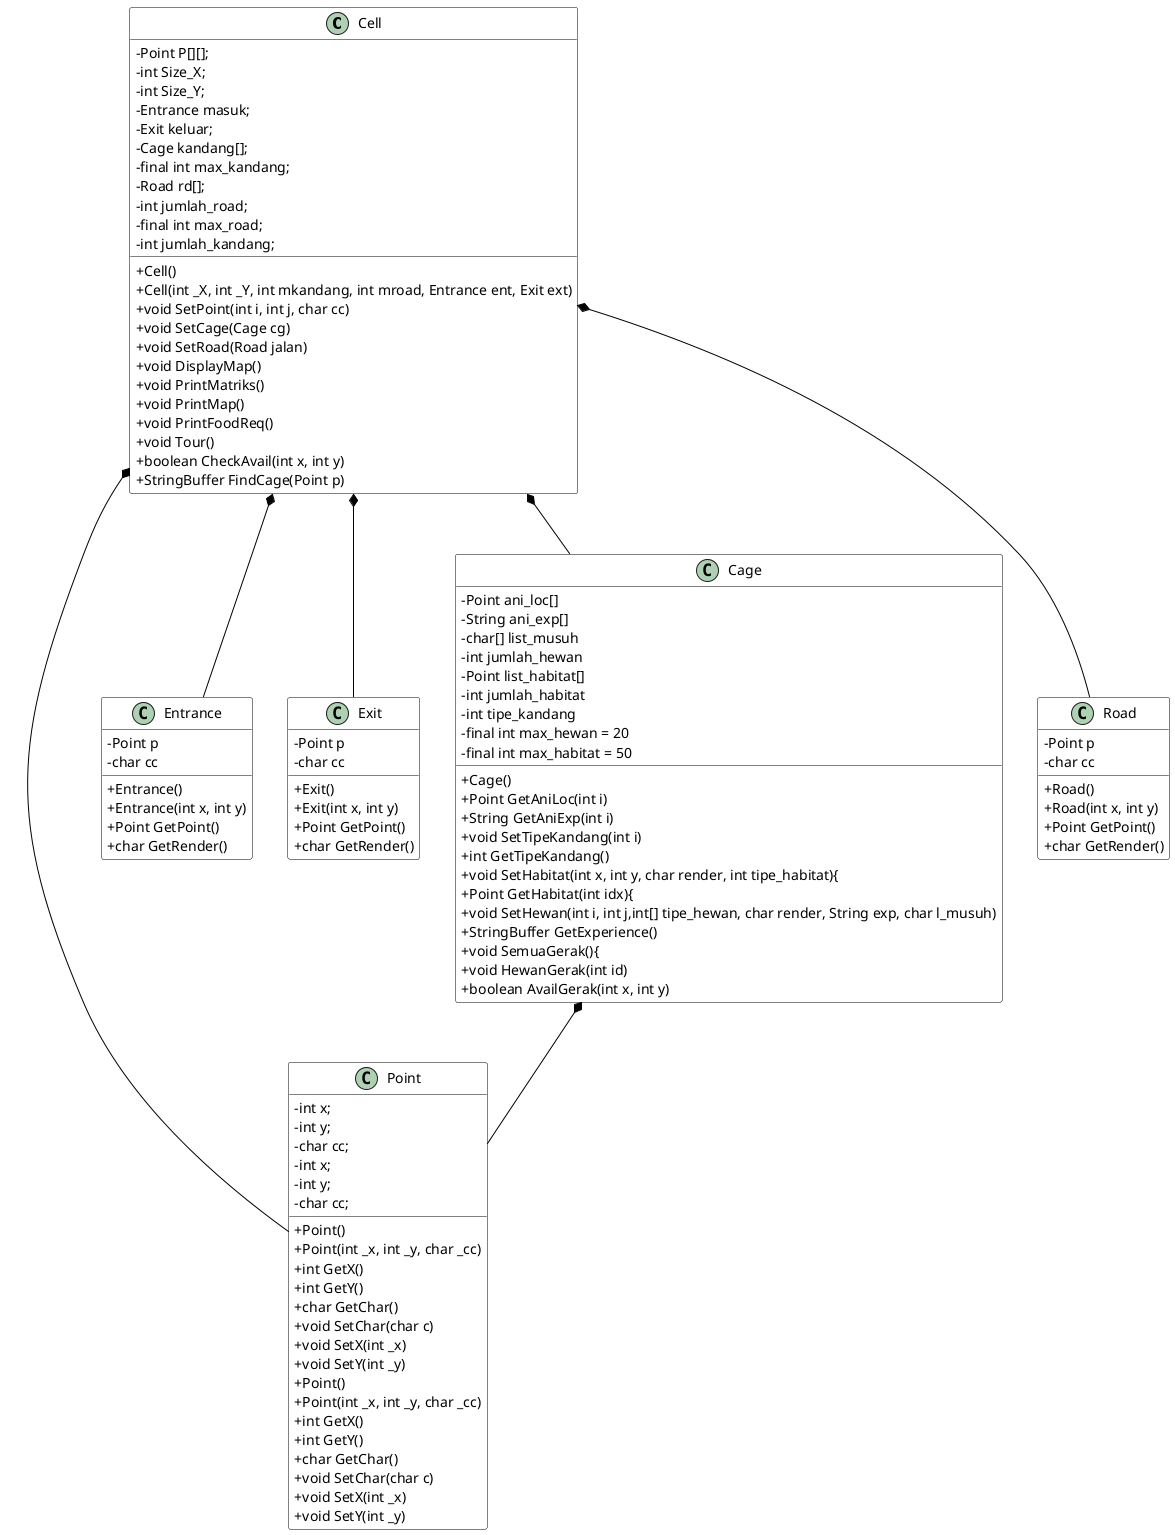 List *-- AbstractList
Collection <|-- AbstractCollection

Collection <|- List
AbstractCollection <|- AbstractList
AbstractList <|-- ArrayList

@startuml
skinparam classAttributeIconSize 0
skinparam class {
BackgroundColor White
ArrowColor Black
BorderColor Black
}

Cell *-- Point
Cell *-- Entrance
Cell *-- Exit
Cell *-- Cage
Cell *-- Road

class Cell {
-Point P[][];
-int Size_X;
-int Size_Y;
-Entrance masuk;
-Exit keluar;
-Cage kandang[];
-final int max_kandang;
-Road rd[];
-int jumlah_road;
-final int max_road;
-int jumlah_kandang;
+Cell()
+Cell(int _X, int _Y, int mkandang, int mroad, Entrance ent, Exit ext)
+void SetPoint(int i, int j, char cc)
+void SetCage(Cage cg)
+void SetRoad(Road jalan)
+void DisplayMap()
+void PrintMatriks()
+void PrintMap()
+void PrintFoodReq()
+void Tour()
+boolean CheckAvail(int x, int y)
+StringBuffer FindCage(Point p)
}


class Road {
-Point p
-char cc
+Road()
+Road(int x, int y)
+Point GetPoint()
+char GetRender()
}
class Entrance {
-Point p
-char cc
+Entrance()
+Entrance(int x, int y)
+Point GetPoint()
+char GetRender()
}
class Exit {
-Point p
-char cc
+Exit()
+Exit(int x, int y)
+Point GetPoint()
+char GetRender()
}
class Point {
-int x;
-int y;
-char cc;
+Point()
+Point(int _x, int _y, char _cc)
+int GetX()
+int GetY()
+char GetChar()
+void SetChar(char c)
+void SetX(int _x)
+void SetY(int _y)
}

Cage *-- Point

class Cage {
-Point ani_loc[]
-String ani_exp[]
-char[] list_musuh
-int jumlah_hewan
-Point list_habitat[]
-int jumlah_habitat
-int tipe_kandang
-final int max_hewan = 20
-final int max_habitat = 50


+Cage()
+Point GetAniLoc(int i)
+String GetAniExp(int i)
+void SetTipeKandang(int i)
+int GetTipeKandang()
+void SetHabitat(int x, int y, char render, int tipe_habitat){
+Point GetHabitat(int idx){
+void SetHewan(int i, int j,int[] tipe_hewan, char render, String exp, char l_musuh)
+StringBuffer GetExperience()
+void SemuaGerak(){
+void HewanGerak(int id)
+boolean AvailGerak(int x, int y)
}

class Point {
-int x;
-int y;
-char cc;
+Point()
+Point(int _x, int _y, char _cc)
+int GetX()
+int GetY()
+char GetChar()
+void SetChar(char c)
+void SetX(int _x)
+void SetY(int _y)
}

@enduml